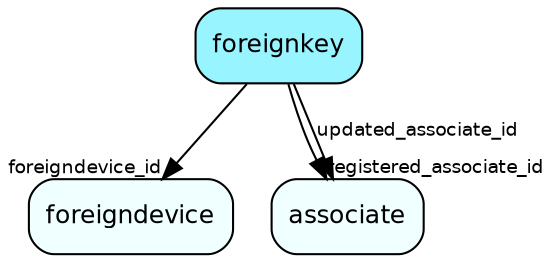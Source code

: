 digraph foreignkey  {
node [shape = box style="rounded, filled" fontname = "Helvetica" fontsize = "12" ]
edge [fontname = "Helvetica" fontsize = "9"]

foreignkey[fillcolor = "cadetblue1"]
foreigndevice[fillcolor = "azure1"]
associate[fillcolor = "azure1"]
foreignkey -> foreigndevice [headlabel = "foreigndevice_id"]
foreignkey -> associate [headlabel = "registered_associate_id"]
foreignkey -> associate [label = "updated_associate_id"]
}

